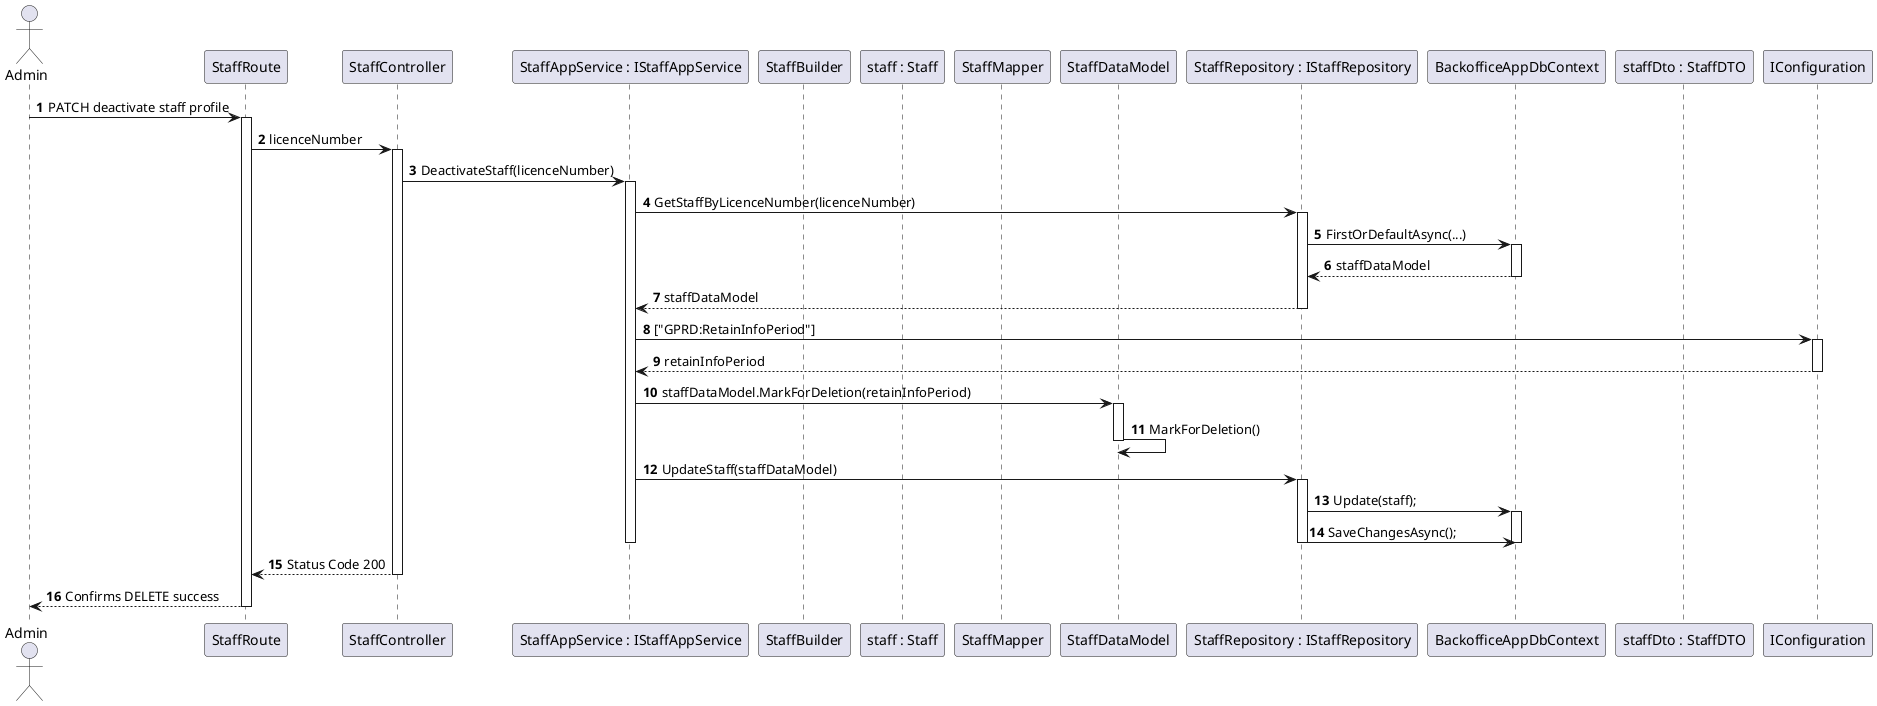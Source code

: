 @startuml
'https://plantuml.com/sequence-diagram

autonumber

actor "Admin" as admin

participant StaffRoute as route
participant StaffController as controller
participant "StaffAppService : IStaffAppService" as sservice
participant StaffBuilder as builder
participant "staff : Staff" as staff
participant StaffMapper as mapper
participant StaffDataModel as datamodel
participant "StaffRepository : IStaffRepository" as irepo
participant BackofficeAppDbContext as context
participant "staffDto : StaffDTO" as staffdto
participant IConfiguration as configfile


admin -> route :  PATCH deactivate staff profile

activate route
route -> controller : licenceNumber
activate controller
controller -> sservice : DeactivateStaff(licenceNumber)

activate sservice 

sservice -> irepo : GetStaffByLicenceNumber(licenceNumber)

activate irepo

irepo -> context : FirstOrDefaultAsync(...)
activate context
context --> irepo : staffDataModel
deactivate context
irepo --> sservice : staffDataModel
deactivate irepo

sservice -> configfile : ["GPRD:RetainInfoPeriod"]

activate configfile
configfile --> sservice : retainInfoPeriod
deactivate configfile

sservice -> datamodel : staffDataModel.MarkForDeletion(retainInfoPeriod)

activate datamodel
datamodel -> datamodel : MarkForDeletion()
deactivate datamodel

sservice -> irepo : UpdateStaff(staffDataModel)

activate irepo
irepo -> context : Update(staff);
activate context
irepo -> context : SaveChangesAsync();
deactivate context
deactivate irepo

deactivate sservice

controller --> route : Status Code 200

deactivate controller

route --> admin : Confirms DELETE success

deactivate route


@enduml